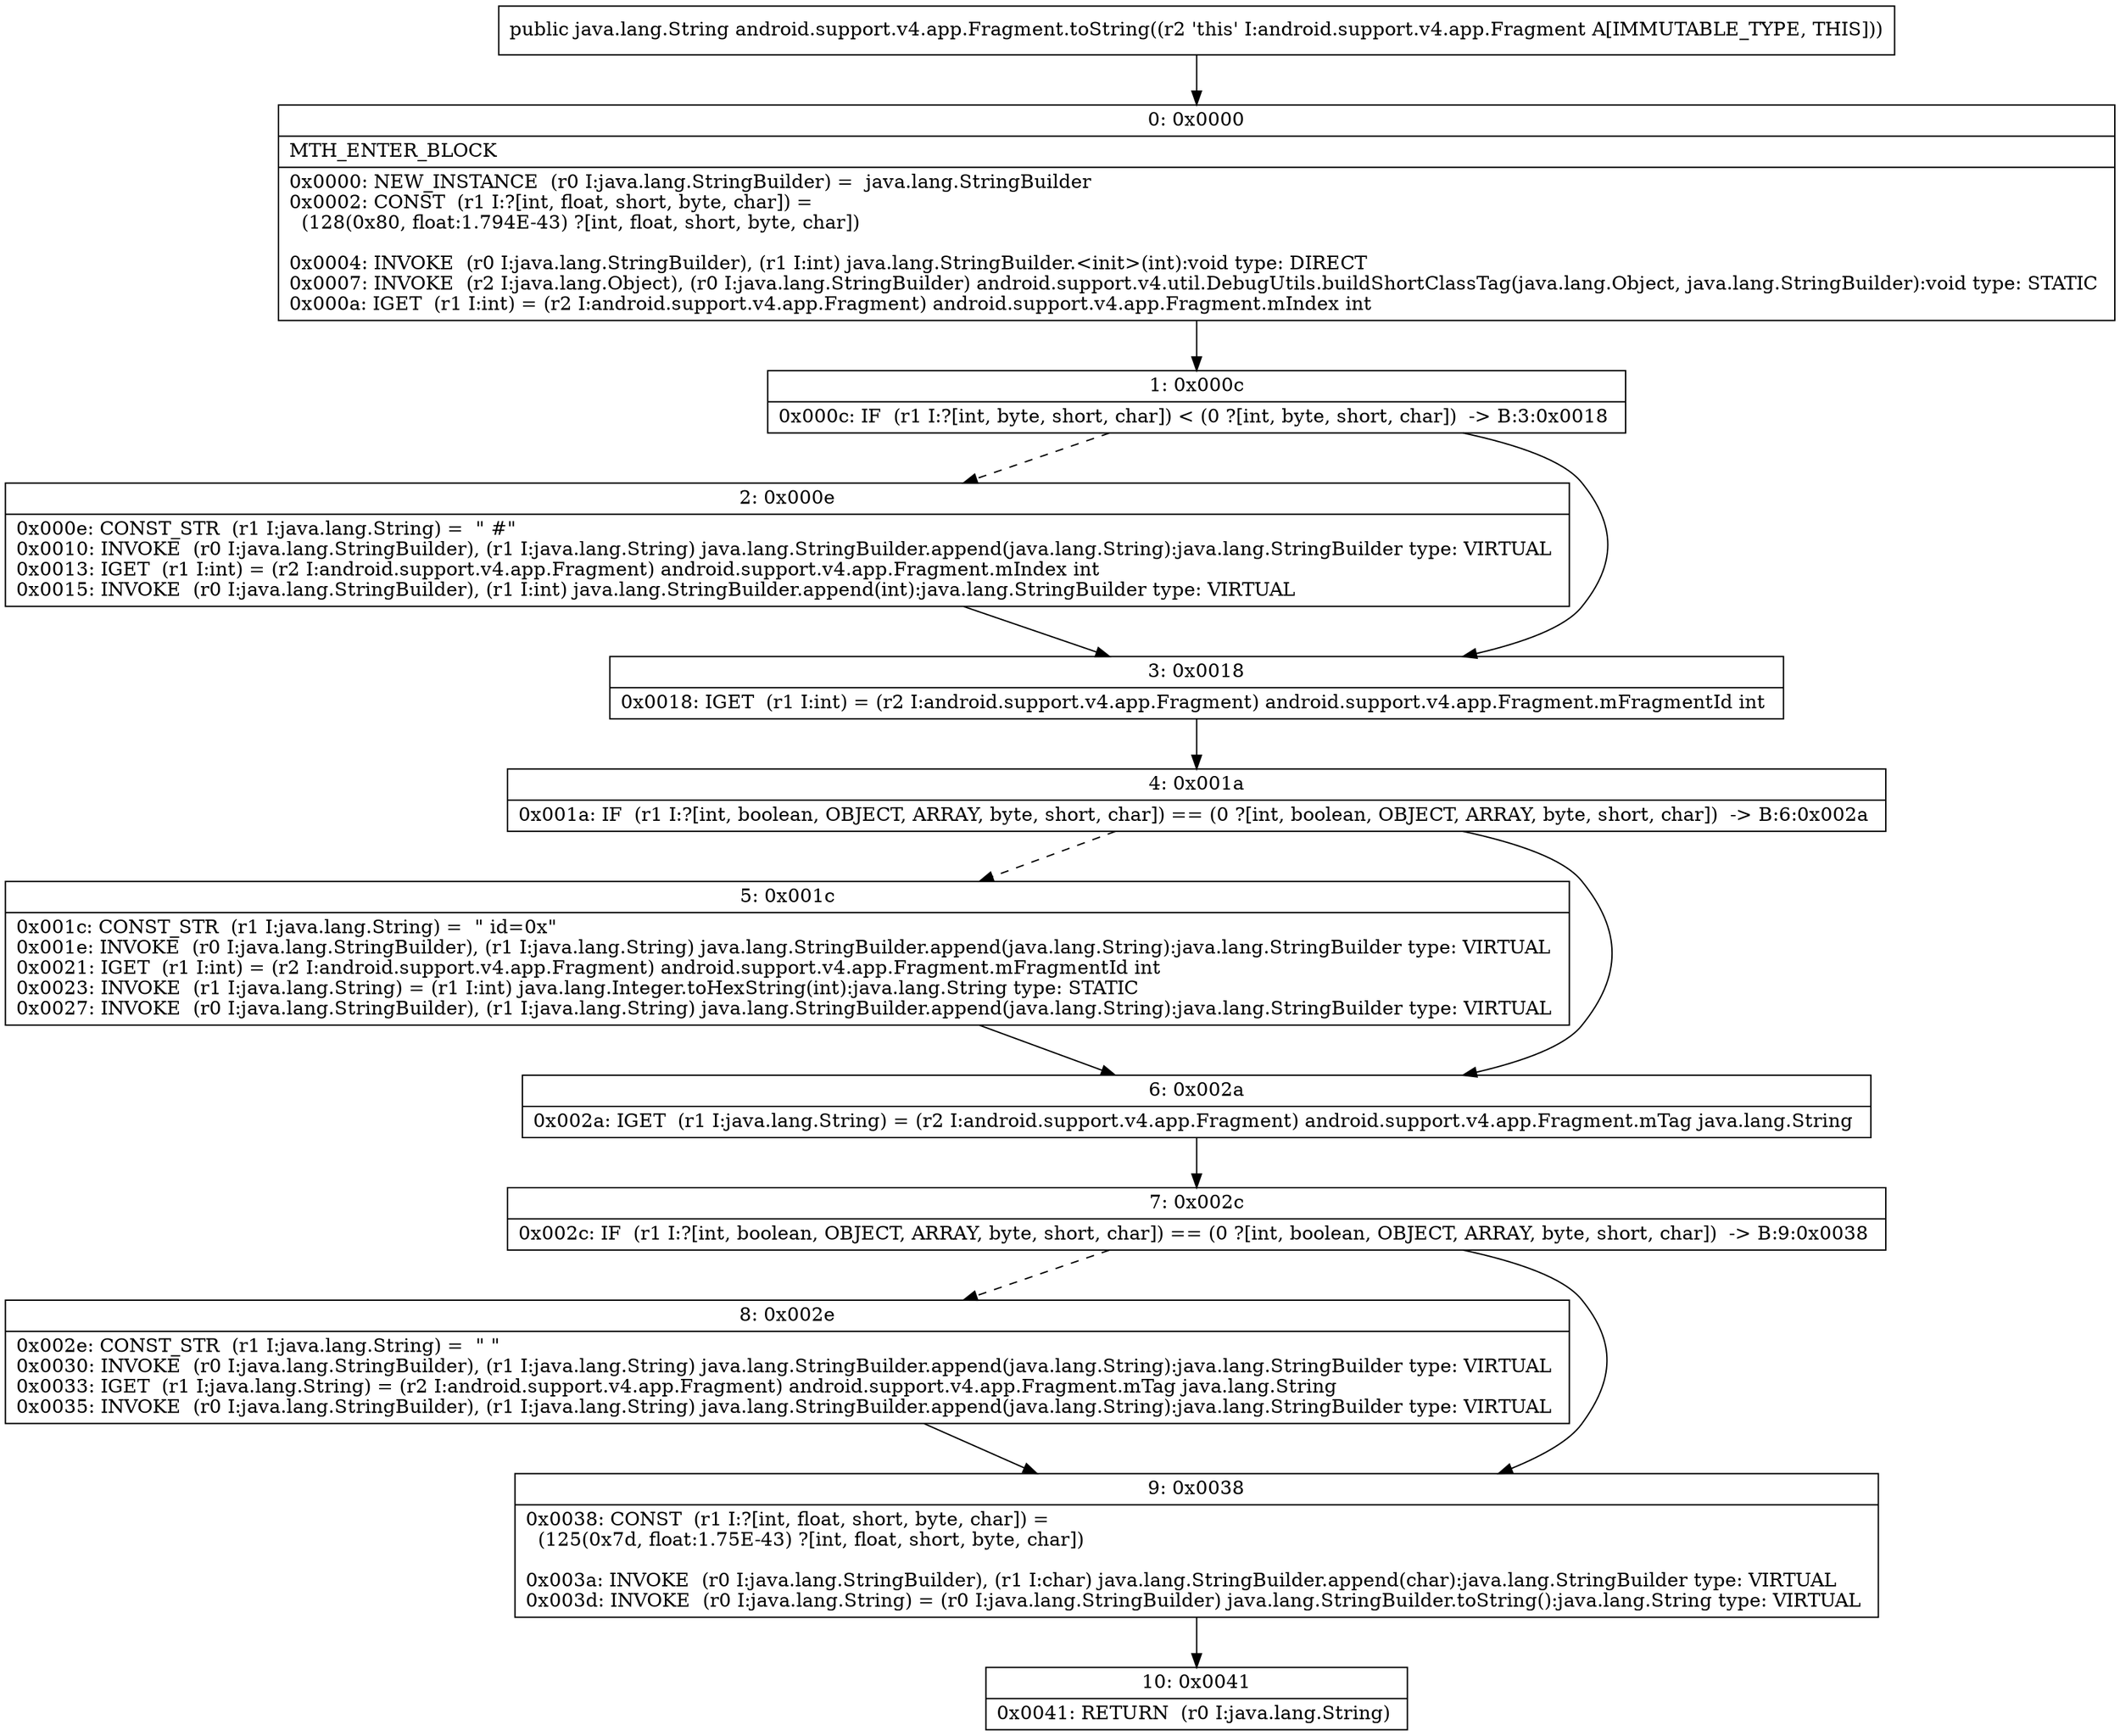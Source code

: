 digraph "CFG forandroid.support.v4.app.Fragment.toString()Ljava\/lang\/String;" {
Node_0 [shape=record,label="{0\:\ 0x0000|MTH_ENTER_BLOCK\l|0x0000: NEW_INSTANCE  (r0 I:java.lang.StringBuilder) =  java.lang.StringBuilder \l0x0002: CONST  (r1 I:?[int, float, short, byte, char]) = \l  (128(0x80, float:1.794E\-43) ?[int, float, short, byte, char])\l \l0x0004: INVOKE  (r0 I:java.lang.StringBuilder), (r1 I:int) java.lang.StringBuilder.\<init\>(int):void type: DIRECT \l0x0007: INVOKE  (r2 I:java.lang.Object), (r0 I:java.lang.StringBuilder) android.support.v4.util.DebugUtils.buildShortClassTag(java.lang.Object, java.lang.StringBuilder):void type: STATIC \l0x000a: IGET  (r1 I:int) = (r2 I:android.support.v4.app.Fragment) android.support.v4.app.Fragment.mIndex int \l}"];
Node_1 [shape=record,label="{1\:\ 0x000c|0x000c: IF  (r1 I:?[int, byte, short, char]) \< (0 ?[int, byte, short, char])  \-\> B:3:0x0018 \l}"];
Node_2 [shape=record,label="{2\:\ 0x000e|0x000e: CONST_STR  (r1 I:java.lang.String) =  \" #\" \l0x0010: INVOKE  (r0 I:java.lang.StringBuilder), (r1 I:java.lang.String) java.lang.StringBuilder.append(java.lang.String):java.lang.StringBuilder type: VIRTUAL \l0x0013: IGET  (r1 I:int) = (r2 I:android.support.v4.app.Fragment) android.support.v4.app.Fragment.mIndex int \l0x0015: INVOKE  (r0 I:java.lang.StringBuilder), (r1 I:int) java.lang.StringBuilder.append(int):java.lang.StringBuilder type: VIRTUAL \l}"];
Node_3 [shape=record,label="{3\:\ 0x0018|0x0018: IGET  (r1 I:int) = (r2 I:android.support.v4.app.Fragment) android.support.v4.app.Fragment.mFragmentId int \l}"];
Node_4 [shape=record,label="{4\:\ 0x001a|0x001a: IF  (r1 I:?[int, boolean, OBJECT, ARRAY, byte, short, char]) == (0 ?[int, boolean, OBJECT, ARRAY, byte, short, char])  \-\> B:6:0x002a \l}"];
Node_5 [shape=record,label="{5\:\ 0x001c|0x001c: CONST_STR  (r1 I:java.lang.String) =  \" id=0x\" \l0x001e: INVOKE  (r0 I:java.lang.StringBuilder), (r1 I:java.lang.String) java.lang.StringBuilder.append(java.lang.String):java.lang.StringBuilder type: VIRTUAL \l0x0021: IGET  (r1 I:int) = (r2 I:android.support.v4.app.Fragment) android.support.v4.app.Fragment.mFragmentId int \l0x0023: INVOKE  (r1 I:java.lang.String) = (r1 I:int) java.lang.Integer.toHexString(int):java.lang.String type: STATIC \l0x0027: INVOKE  (r0 I:java.lang.StringBuilder), (r1 I:java.lang.String) java.lang.StringBuilder.append(java.lang.String):java.lang.StringBuilder type: VIRTUAL \l}"];
Node_6 [shape=record,label="{6\:\ 0x002a|0x002a: IGET  (r1 I:java.lang.String) = (r2 I:android.support.v4.app.Fragment) android.support.v4.app.Fragment.mTag java.lang.String \l}"];
Node_7 [shape=record,label="{7\:\ 0x002c|0x002c: IF  (r1 I:?[int, boolean, OBJECT, ARRAY, byte, short, char]) == (0 ?[int, boolean, OBJECT, ARRAY, byte, short, char])  \-\> B:9:0x0038 \l}"];
Node_8 [shape=record,label="{8\:\ 0x002e|0x002e: CONST_STR  (r1 I:java.lang.String) =  \" \" \l0x0030: INVOKE  (r0 I:java.lang.StringBuilder), (r1 I:java.lang.String) java.lang.StringBuilder.append(java.lang.String):java.lang.StringBuilder type: VIRTUAL \l0x0033: IGET  (r1 I:java.lang.String) = (r2 I:android.support.v4.app.Fragment) android.support.v4.app.Fragment.mTag java.lang.String \l0x0035: INVOKE  (r0 I:java.lang.StringBuilder), (r1 I:java.lang.String) java.lang.StringBuilder.append(java.lang.String):java.lang.StringBuilder type: VIRTUAL \l}"];
Node_9 [shape=record,label="{9\:\ 0x0038|0x0038: CONST  (r1 I:?[int, float, short, byte, char]) = \l  (125(0x7d, float:1.75E\-43) ?[int, float, short, byte, char])\l \l0x003a: INVOKE  (r0 I:java.lang.StringBuilder), (r1 I:char) java.lang.StringBuilder.append(char):java.lang.StringBuilder type: VIRTUAL \l0x003d: INVOKE  (r0 I:java.lang.String) = (r0 I:java.lang.StringBuilder) java.lang.StringBuilder.toString():java.lang.String type: VIRTUAL \l}"];
Node_10 [shape=record,label="{10\:\ 0x0041|0x0041: RETURN  (r0 I:java.lang.String) \l}"];
MethodNode[shape=record,label="{public java.lang.String android.support.v4.app.Fragment.toString((r2 'this' I:android.support.v4.app.Fragment A[IMMUTABLE_TYPE, THIS])) }"];
MethodNode -> Node_0;
Node_0 -> Node_1;
Node_1 -> Node_2[style=dashed];
Node_1 -> Node_3;
Node_2 -> Node_3;
Node_3 -> Node_4;
Node_4 -> Node_5[style=dashed];
Node_4 -> Node_6;
Node_5 -> Node_6;
Node_6 -> Node_7;
Node_7 -> Node_8[style=dashed];
Node_7 -> Node_9;
Node_8 -> Node_9;
Node_9 -> Node_10;
}

